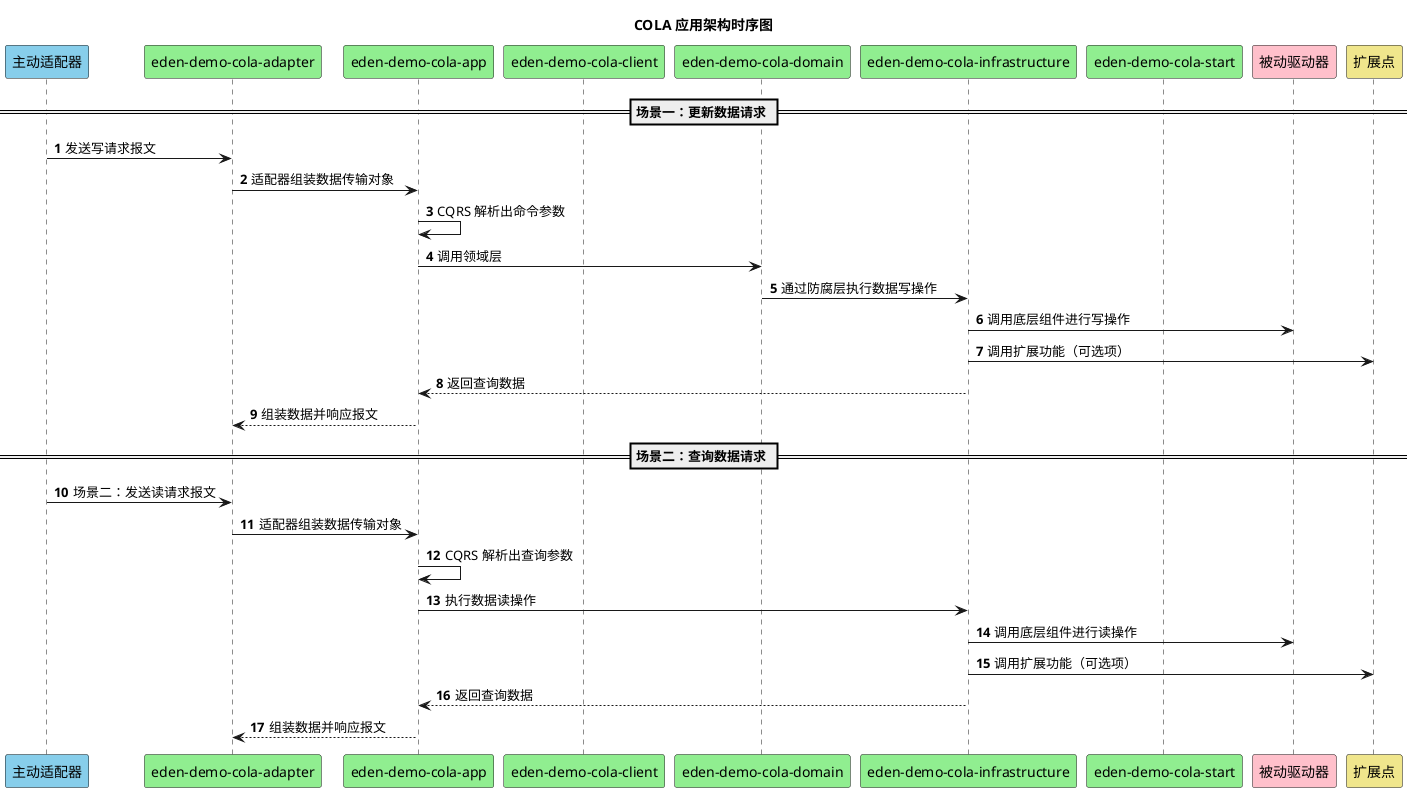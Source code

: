 @startuml

!if %variable_exists("$THEME")
title COLA 应用架构时序图 - $THEME theme
!else
title COLA 应用架构时序图
!endif

'skinparam BackgroundColor transparent

autonumber
participant "主动适配器" #SkyBlue
participant "eden-demo-cola-adapter" #LightGreen
participant "eden-demo-cola-app" #LightGreen
participant "eden-demo-cola-client" #LightGreen
participant "eden-demo-cola-domain" #LightGreen
participant "eden-demo-cola-infrastructure" #LightGreen
participant "eden-demo-cola-start" #LightGreen
participant "被动驱动器" #Pink
participant "扩展点" #Khaki

== 场景一：更新数据请求 ==

"主动适配器" -> "eden-demo-cola-adapter": 发送写请求报文
"eden-demo-cola-adapter" -> "eden-demo-cola-app": 适配器组装数据传输对象
"eden-demo-cola-app" -> "eden-demo-cola-app": CQRS 解析出命令参数
"eden-demo-cola-app" -> "eden-demo-cola-domain": 调用领域层
"eden-demo-cola-domain" -> "eden-demo-cola-infrastructure": 通过防腐层执行数据写操作
"eden-demo-cola-infrastructure" -> "被动驱动器": 调用底层组件进行写操作
"eden-demo-cola-infrastructure" -> "扩展点": 调用扩展功能（可选项）
"eden-demo-cola-infrastructure" --> "eden-demo-cola-app": 返回查询数据
"eden-demo-cola-app" --> "eden-demo-cola-adapter": 组装数据并响应报文

== 场景二：查询数据请求 ==

"主动适配器" -> "eden-demo-cola-adapter": 场景二：发送读请求报文
"eden-demo-cola-adapter" -> "eden-demo-cola-app": 适配器组装数据传输对象
"eden-demo-cola-app" -> "eden-demo-cola-app": CQRS 解析出查询参数
"eden-demo-cola-app" -> "eden-demo-cola-infrastructure": 执行数据读操作
"eden-demo-cola-infrastructure" -> "被动驱动器": 调用底层组件进行读操作
"eden-demo-cola-infrastructure" -> "扩展点": 调用扩展功能（可选项）
"eden-demo-cola-infrastructure" --> "eden-demo-cola-app": 返回查询数据
"eden-demo-cola-app" --> "eden-demo-cola-adapter": 组装数据并响应报文

@enduml
